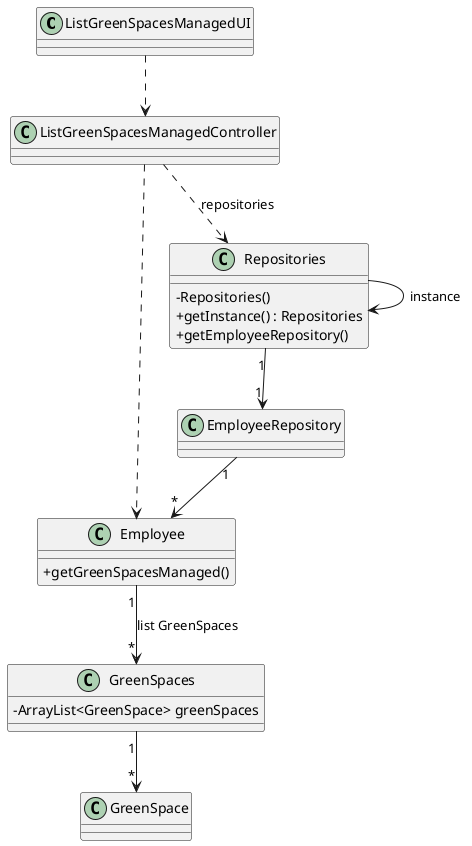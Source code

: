 @startuml
'skinparam monochrome true
skinparam packageStyle rectangle
skinparam shadowing false
skinparam linetype polyline
'skinparam linetype orto

skinparam classAttributeIconSize 0

'left to right direction

class ListGreenSpacesManagedUI{
}

class ListGreenSpacesManagedController{
}

class Employee {
+getGreenSpacesManaged()
}

class GreenSpaces{
-ArrayList<GreenSpace> greenSpaces
}

class GreenSpace{
}


class EmployeeRepository {
}




class Repositories {
    - Repositories()
    + getInstance() : Repositories
    + getEmployeeRepository()

}





Repositories --> Repositories : instance


ListGreenSpacesManagedUI ..> ListGreenSpacesManagedController

ListGreenSpacesManagedController ..> Repositories : repositories



Repositories "1"--> "1" EmployeeRepository



EmployeeRepository "1"--> "*" Employee


Employee "1" --> "*"GreenSpaces: list GreenSpaces
GreenSpaces "1" --> "*"GreenSpace


ListGreenSpacesManagedController .> Employee


@enduml
